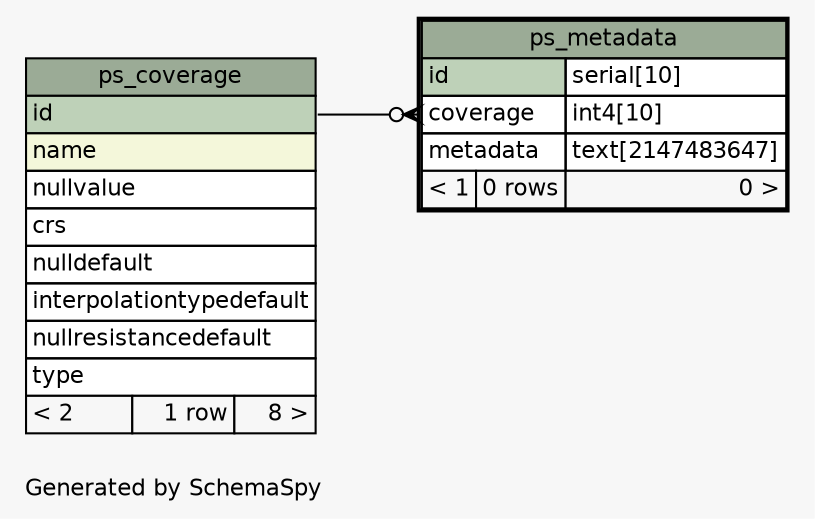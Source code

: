 // dot 2.20.2 on Linux 2.6.32-45-generic
// SchemaSpy rev 590
digraph "oneDegreeRelationshipsDiagram" {
  graph [
    rankdir="RL"
    bgcolor="#f7f7f7"
    label="\nGenerated by SchemaSpy"
    labeljust="l"
    nodesep="0.18"
    ranksep="0.46"
    fontname="Helvetica"
    fontsize="11"
  ];
  node [
    fontname="Helvetica"
    fontsize="11"
    shape="plaintext"
  ];
  edge [
    arrowsize="0.8"
  ];
  "ps_metadata":"coverage":w -> "ps_coverage":"id":e [arrowhead=none dir=back arrowtail=crowodot];
  "ps_coverage" [
    label=<
    <TABLE BORDER="0" CELLBORDER="1" CELLSPACING="0" BGCOLOR="#ffffff">
      <TR><TD COLSPAN="3" BGCOLOR="#9bab96" ALIGN="CENTER">ps_coverage</TD></TR>
      <TR><TD PORT="id" COLSPAN="3" BGCOLOR="#bed1b8" ALIGN="LEFT">id</TD></TR>
      <TR><TD PORT="name" COLSPAN="3" BGCOLOR="#f4f7da" ALIGN="LEFT">name</TD></TR>
      <TR><TD PORT="nullvalue" COLSPAN="3" ALIGN="LEFT">nullvalue</TD></TR>
      <TR><TD PORT="crs" COLSPAN="3" ALIGN="LEFT">crs</TD></TR>
      <TR><TD PORT="nulldefault" COLSPAN="3" ALIGN="LEFT">nulldefault</TD></TR>
      <TR><TD PORT="interpolationtypedefault" COLSPAN="3" ALIGN="LEFT">interpolationtypedefault</TD></TR>
      <TR><TD PORT="nullresistancedefault" COLSPAN="3" ALIGN="LEFT">nullresistancedefault</TD></TR>
      <TR><TD PORT="type" COLSPAN="3" ALIGN="LEFT">type</TD></TR>
      <TR><TD ALIGN="LEFT" BGCOLOR="#f7f7f7">&lt; 2</TD><TD ALIGN="RIGHT" BGCOLOR="#f7f7f7">1 row</TD><TD ALIGN="RIGHT" BGCOLOR="#f7f7f7">8 &gt;</TD></TR>
    </TABLE>>
    URL="ps_coverage.html"
    tooltip="ps_coverage"
  ];
  "ps_metadata" [
    label=<
    <TABLE BORDER="2" CELLBORDER="1" CELLSPACING="0" BGCOLOR="#ffffff">
      <TR><TD COLSPAN="3" BGCOLOR="#9bab96" ALIGN="CENTER">ps_metadata</TD></TR>
      <TR><TD PORT="id" COLSPAN="2" BGCOLOR="#bed1b8" ALIGN="LEFT">id</TD><TD PORT="id.type" ALIGN="LEFT">serial[10]</TD></TR>
      <TR><TD PORT="coverage" COLSPAN="2" ALIGN="LEFT">coverage</TD><TD PORT="coverage.type" ALIGN="LEFT">int4[10]</TD></TR>
      <TR><TD PORT="metadata" COLSPAN="2" ALIGN="LEFT">metadata</TD><TD PORT="metadata.type" ALIGN="LEFT">text[2147483647]</TD></TR>
      <TR><TD ALIGN="LEFT" BGCOLOR="#f7f7f7">&lt; 1</TD><TD ALIGN="RIGHT" BGCOLOR="#f7f7f7">0 rows</TD><TD ALIGN="RIGHT" BGCOLOR="#f7f7f7">0 &gt;</TD></TR>
    </TABLE>>
    URL="ps_metadata.html"
    tooltip="ps_metadata"
  ];
}
